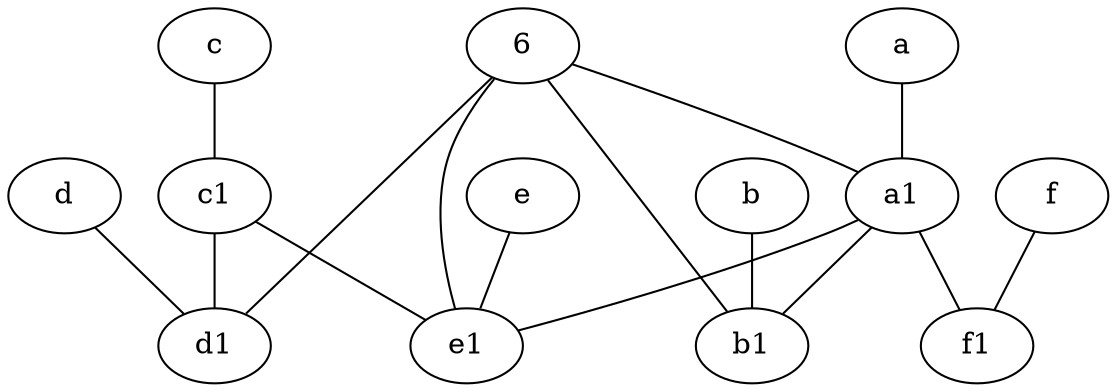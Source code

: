 graph {
	e [pos="7,9!"]
	f [pos="3,9!"]
	d [pos="2,5!"]
	d1 [pos="3,5!"]
	b1 [pos="9,4!"]
	a [pos="8,2!"]
	f1 [pos="3,8!"]
	c1 [pos="4.5,3!"]
	c [pos="4.5,2!"]
	e1 [pos="7,7!"]
	b [pos="10,4!"]
	a1 [pos="8,3!"]
	6
	e -- e1
	d -- d1
	c1 -- e1
	6 -- a1
	f -- f1
	c -- c1
	a1 -- f1
	a1 -- b1
	6 -- b1
	c1 -- d1
	6 -- e1
	b -- b1
	a -- a1
	a1 -- e1
	6 -- d1
}
